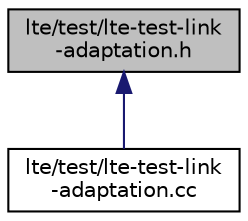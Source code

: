 digraph "lte/test/lte-test-link-adaptation.h"
{
  edge [fontname="Helvetica",fontsize="10",labelfontname="Helvetica",labelfontsize="10"];
  node [fontname="Helvetica",fontsize="10",shape=record];
  Node1 [label="lte/test/lte-test-link\l-adaptation.h",height=0.2,width=0.4,color="black", fillcolor="grey75", style="filled", fontcolor="black"];
  Node1 -> Node2 [dir="back",color="midnightblue",fontsize="10",style="solid"];
  Node2 [label="lte/test/lte-test-link\l-adaptation.cc",height=0.2,width=0.4,color="black", fillcolor="white", style="filled",URL="$dd/da8/lte-test-link-adaptation_8cc.html"];
}
